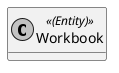 @startuml  dm

skinparam monochrome true
skinparam shadowing false
hide footbox

hide empty methods

class Workbook << (Entity) >> {
}

@enduml